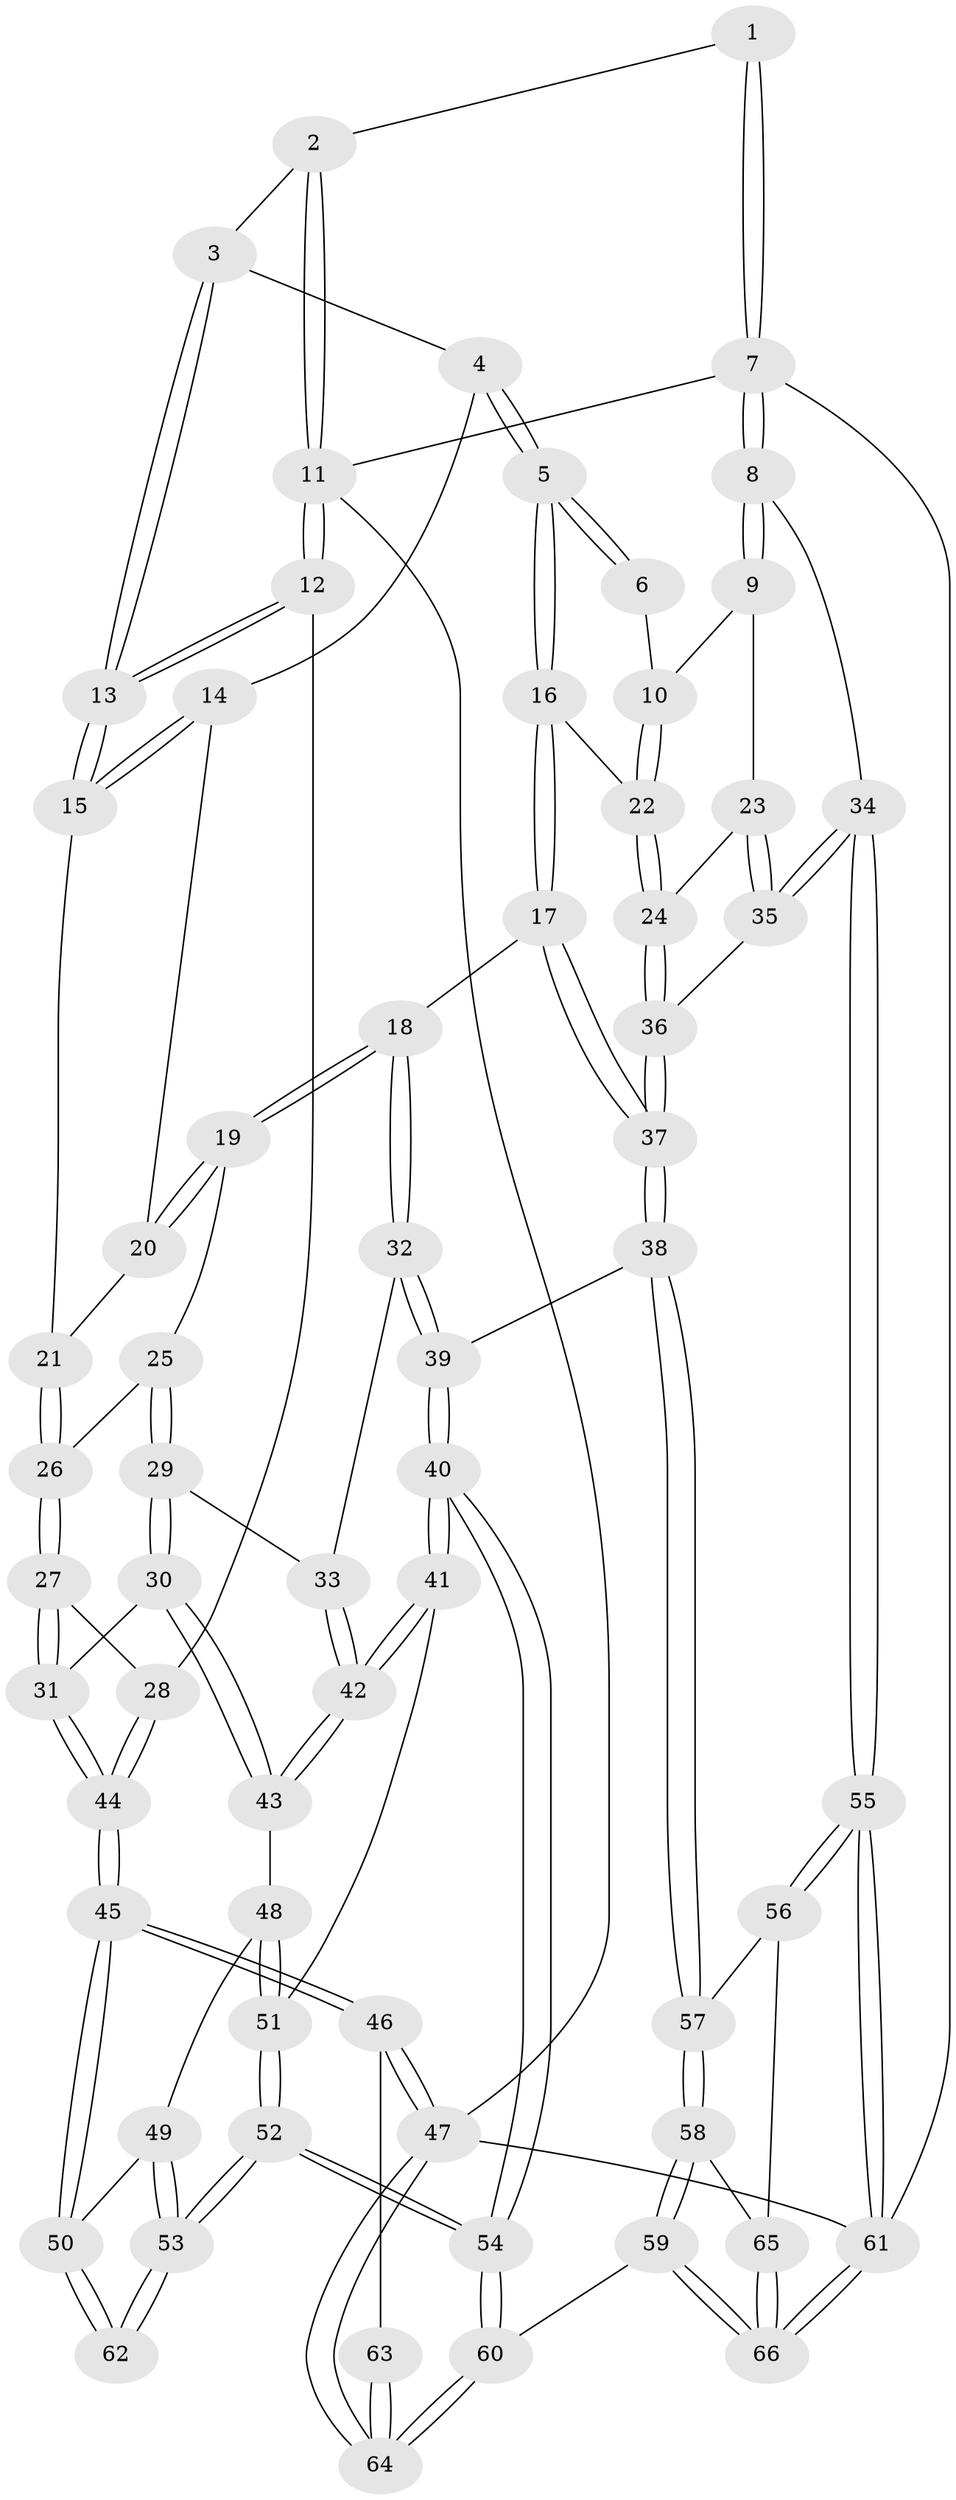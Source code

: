 // coarse degree distribution, {3: 0.42424242424242425, 2: 0.06060606060606061, 5: 0.06060606060606061, 4: 0.45454545454545453}
// Generated by graph-tools (version 1.1) at 2025/38/03/04/25 23:38:22]
// undirected, 66 vertices, 162 edges
graph export_dot {
  node [color=gray90,style=filled];
  1 [pos="+0.8665921148543244+0"];
  2 [pos="+0.3116852299075983+0"];
  3 [pos="+0.31114471073694433+0"];
  4 [pos="+0.3255577410133704+0.0173746101194136"];
  5 [pos="+0.6224416506745345+0.21180086638482476"];
  6 [pos="+0.8064434273967097+0"];
  7 [pos="+1+0"];
  8 [pos="+1+0.16791701653539415"];
  9 [pos="+1+0.24220305271854822"];
  10 [pos="+0.8678718453479602+0.23126237680153683"];
  11 [pos="+0+0"];
  12 [pos="+0+0.22462421314551956"];
  13 [pos="+0+0.22821348729555077"];
  14 [pos="+0.3029026074992714+0.11081520442974432"];
  15 [pos="+0+0.2576982841639274"];
  16 [pos="+0.6279026614039224+0.23309452479630519"];
  17 [pos="+0.4661207565219168+0.3836458103554637"];
  18 [pos="+0.348523354191482+0.33597073288141865"];
  19 [pos="+0.3032003475154879+0.25667571150737784"];
  20 [pos="+0.30087055375246885+0.14868725611337325"];
  21 [pos="+0.03128940985988007+0.2971469880993712"];
  22 [pos="+0.7502900141779171+0.3249358686131705"];
  23 [pos="+0.9317300191756623+0.3900694885985914"];
  24 [pos="+0.7551954131808004+0.3492840908138862"];
  25 [pos="+0.12112668223506572+0.34901097857906965"];
  26 [pos="+0.09633450302022847+0.34421504273869297"];
  27 [pos="+0.056969267231388454+0.4511278609581727"];
  28 [pos="+0+0.2658953080001859"];
  29 [pos="+0.19101701275826907+0.4783568897003287"];
  30 [pos="+0.12444349480393228+0.5798525541852322"];
  31 [pos="+0.055880495529798964+0.5491603488205824"];
  32 [pos="+0.29117777609203643+0.43294920010415106"];
  33 [pos="+0.25840158925400364+0.4600723178632838"];
  34 [pos="+1+0.6400431405508435"];
  35 [pos="+1+0.6206603765222637"];
  36 [pos="+0.7336640935174334+0.5203523955907768"];
  37 [pos="+0.561454693754444+0.6483081961330361"];
  38 [pos="+0.5570272902308563+0.6582555416888209"];
  39 [pos="+0.487871460449371+0.6845720638618542"];
  40 [pos="+0.48424058058417374+0.6865271816438754"];
  41 [pos="+0.3754603736500155+0.6741433743627021"];
  42 [pos="+0.33823201696392496+0.6616610053574765"];
  43 [pos="+0.15489879956273242+0.6475237393557475"];
  44 [pos="+0+0.5540019619048213"];
  45 [pos="+0+0.8316975368502643"];
  46 [pos="+0+0.9145849122495461"];
  47 [pos="+0+1"];
  48 [pos="+0.15049498976961656+0.6565037807028772"];
  49 [pos="+0.09586579170262986+0.7276876848555616"];
  50 [pos="+0+0.7914076413004345"];
  51 [pos="+0.2337700296670928+0.81650723955539"];
  52 [pos="+0.2070497175238608+0.9277996365711727"];
  53 [pos="+0.19914481435023149+0.9216190862878971"];
  54 [pos="+0.3108982839703773+1"];
  55 [pos="+1+0.804940884442009"];
  56 [pos="+0.8921748949086252+0.8181097831194125"];
  57 [pos="+0.5969197206927047+0.7058932446919078"];
  58 [pos="+0.6370118860419861+0.8875186811942839"];
  59 [pos="+0.5079716527495725+1"];
  60 [pos="+0.3140583923414602+1"];
  61 [pos="+1+1"];
  62 [pos="+0.10611504393105618+0.8977001565288831"];
  63 [pos="+0.061397007947839956+0.9236366926294358"];
  64 [pos="+0+1"];
  65 [pos="+0.7571584517900871+0.943972450114644"];
  66 [pos="+0.8127964508237524+1"];
  1 -- 2;
  1 -- 7;
  1 -- 7;
  2 -- 3;
  2 -- 11;
  2 -- 11;
  3 -- 4;
  3 -- 13;
  3 -- 13;
  4 -- 5;
  4 -- 5;
  4 -- 14;
  5 -- 6;
  5 -- 6;
  5 -- 16;
  5 -- 16;
  6 -- 10;
  7 -- 8;
  7 -- 8;
  7 -- 11;
  7 -- 61;
  8 -- 9;
  8 -- 9;
  8 -- 34;
  9 -- 10;
  9 -- 23;
  10 -- 22;
  10 -- 22;
  11 -- 12;
  11 -- 12;
  11 -- 47;
  12 -- 13;
  12 -- 13;
  12 -- 28;
  13 -- 15;
  13 -- 15;
  14 -- 15;
  14 -- 15;
  14 -- 20;
  15 -- 21;
  16 -- 17;
  16 -- 17;
  16 -- 22;
  17 -- 18;
  17 -- 37;
  17 -- 37;
  18 -- 19;
  18 -- 19;
  18 -- 32;
  18 -- 32;
  19 -- 20;
  19 -- 20;
  19 -- 25;
  20 -- 21;
  21 -- 26;
  21 -- 26;
  22 -- 24;
  22 -- 24;
  23 -- 24;
  23 -- 35;
  23 -- 35;
  24 -- 36;
  24 -- 36;
  25 -- 26;
  25 -- 29;
  25 -- 29;
  26 -- 27;
  26 -- 27;
  27 -- 28;
  27 -- 31;
  27 -- 31;
  28 -- 44;
  28 -- 44;
  29 -- 30;
  29 -- 30;
  29 -- 33;
  30 -- 31;
  30 -- 43;
  30 -- 43;
  31 -- 44;
  31 -- 44;
  32 -- 33;
  32 -- 39;
  32 -- 39;
  33 -- 42;
  33 -- 42;
  34 -- 35;
  34 -- 35;
  34 -- 55;
  34 -- 55;
  35 -- 36;
  36 -- 37;
  36 -- 37;
  37 -- 38;
  37 -- 38;
  38 -- 39;
  38 -- 57;
  38 -- 57;
  39 -- 40;
  39 -- 40;
  40 -- 41;
  40 -- 41;
  40 -- 54;
  40 -- 54;
  41 -- 42;
  41 -- 42;
  41 -- 51;
  42 -- 43;
  42 -- 43;
  43 -- 48;
  44 -- 45;
  44 -- 45;
  45 -- 46;
  45 -- 46;
  45 -- 50;
  45 -- 50;
  46 -- 47;
  46 -- 47;
  46 -- 63;
  47 -- 64;
  47 -- 64;
  47 -- 61;
  48 -- 49;
  48 -- 51;
  48 -- 51;
  49 -- 50;
  49 -- 53;
  49 -- 53;
  50 -- 62;
  50 -- 62;
  51 -- 52;
  51 -- 52;
  52 -- 53;
  52 -- 53;
  52 -- 54;
  52 -- 54;
  53 -- 62;
  53 -- 62;
  54 -- 60;
  54 -- 60;
  55 -- 56;
  55 -- 56;
  55 -- 61;
  55 -- 61;
  56 -- 57;
  56 -- 65;
  57 -- 58;
  57 -- 58;
  58 -- 59;
  58 -- 59;
  58 -- 65;
  59 -- 60;
  59 -- 66;
  59 -- 66;
  60 -- 64;
  60 -- 64;
  61 -- 66;
  61 -- 66;
  63 -- 64;
  63 -- 64;
  65 -- 66;
  65 -- 66;
}
